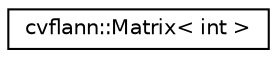 digraph "Graphical Class Hierarchy"
{
 // LATEX_PDF_SIZE
  edge [fontname="Helvetica",fontsize="10",labelfontname="Helvetica",labelfontsize="10"];
  node [fontname="Helvetica",fontsize="10",shape=record];
  rankdir="LR";
  Node0 [label="cvflann::Matrix\< int \>",height=0.2,width=0.4,color="black", fillcolor="white", style="filled",URL="$classcvflann_1_1_matrix.html",tooltip=" "];
}
